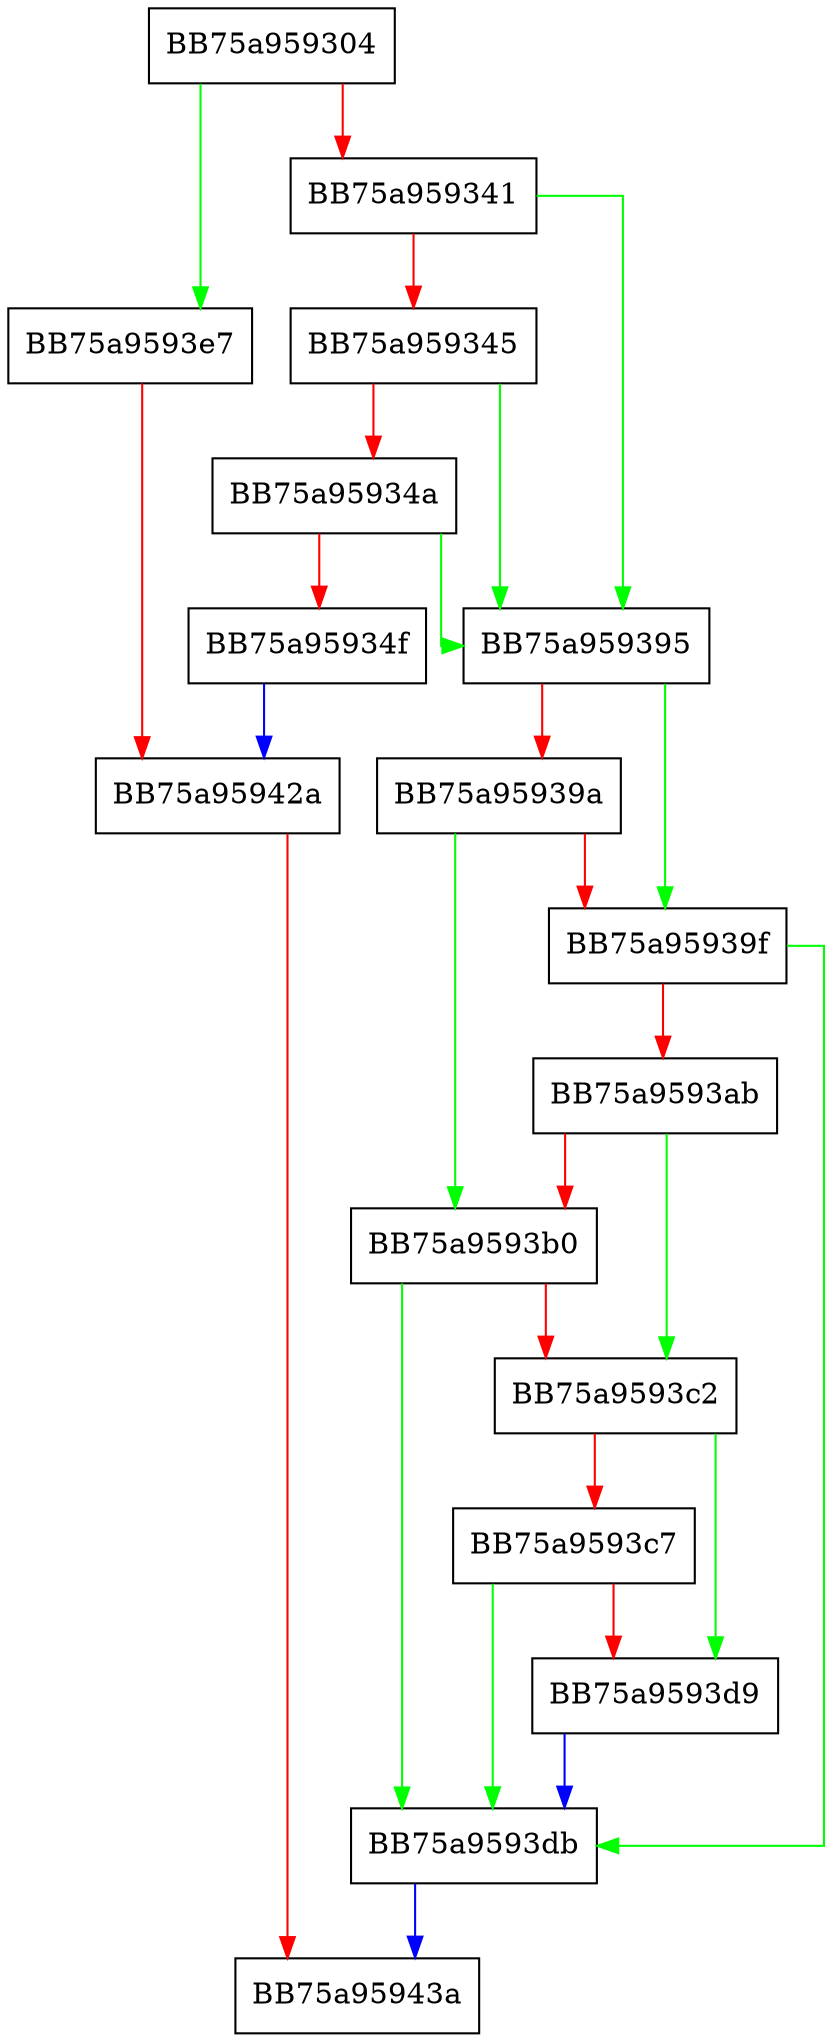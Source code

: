 digraph _is_config_ok {
  node [shape="box"];
  graph [splines=ortho];
  BB75a959304 -> BB75a9593e7 [color="green"];
  BB75a959304 -> BB75a959341 [color="red"];
  BB75a959341 -> BB75a959395 [color="green"];
  BB75a959341 -> BB75a959345 [color="red"];
  BB75a959345 -> BB75a959395 [color="green"];
  BB75a959345 -> BB75a95934a [color="red"];
  BB75a95934a -> BB75a959395 [color="green"];
  BB75a95934a -> BB75a95934f [color="red"];
  BB75a95934f -> BB75a95942a [color="blue"];
  BB75a959395 -> BB75a95939f [color="green"];
  BB75a959395 -> BB75a95939a [color="red"];
  BB75a95939a -> BB75a9593b0 [color="green"];
  BB75a95939a -> BB75a95939f [color="red"];
  BB75a95939f -> BB75a9593db [color="green"];
  BB75a95939f -> BB75a9593ab [color="red"];
  BB75a9593ab -> BB75a9593c2 [color="green"];
  BB75a9593ab -> BB75a9593b0 [color="red"];
  BB75a9593b0 -> BB75a9593db [color="green"];
  BB75a9593b0 -> BB75a9593c2 [color="red"];
  BB75a9593c2 -> BB75a9593d9 [color="green"];
  BB75a9593c2 -> BB75a9593c7 [color="red"];
  BB75a9593c7 -> BB75a9593db [color="green"];
  BB75a9593c7 -> BB75a9593d9 [color="red"];
  BB75a9593d9 -> BB75a9593db [color="blue"];
  BB75a9593db -> BB75a95943a [color="blue"];
  BB75a9593e7 -> BB75a95942a [color="red"];
  BB75a95942a -> BB75a95943a [color="red"];
}